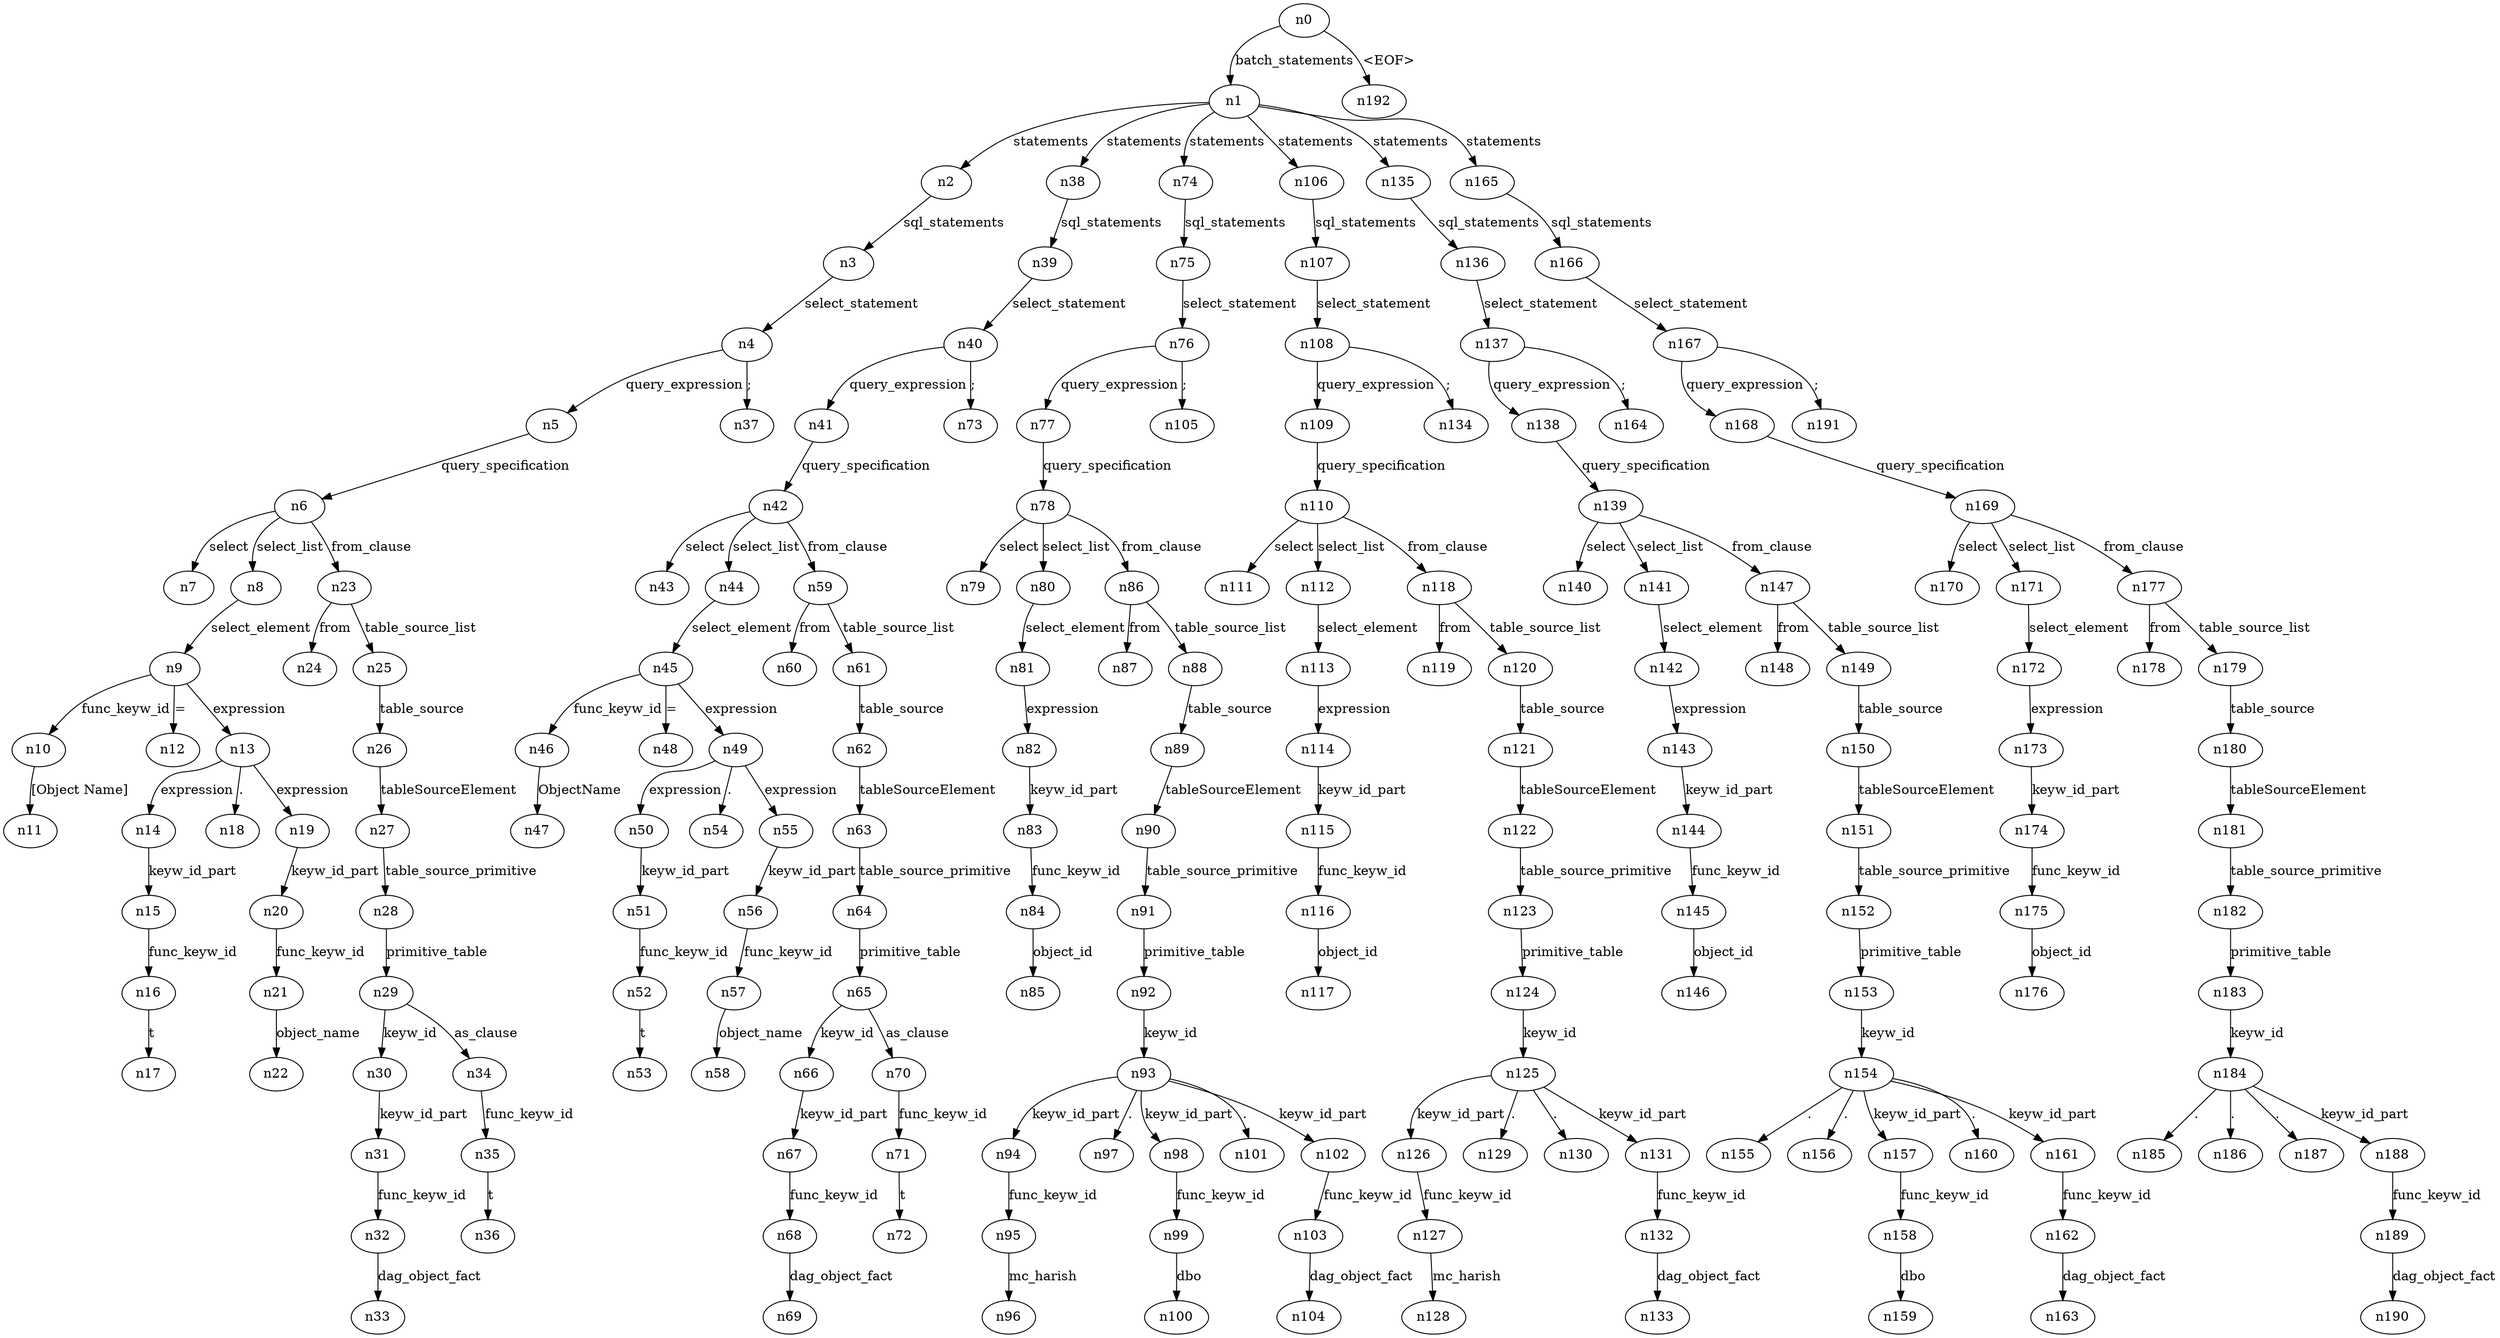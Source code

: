 digraph ParseTree {
  n0 -> n1 [label="batch_statements"];
  n1 -> n2 [label="statements"];
  n2 -> n3 [label="sql_statements"];
  n3 -> n4 [label="select_statement"];
  n4 -> n5 [label="query_expression"];
  n5 -> n6 [label="query_specification"];
  n6 -> n7 [label="select"];
  n6 -> n8 [label="select_list"];
  n8 -> n9 [label="select_element"];
  n9 -> n10 [label="func_keyw_id"];
  n10 -> n11 [label="[Object Name]"];
  n9 -> n12 [label="="];
  n9 -> n13 [label="expression"];
  n13 -> n14 [label="expression"];
  n14 -> n15 [label="keyw_id_part"];
  n15 -> n16 [label="func_keyw_id"];
  n16 -> n17 [label="t"];
  n13 -> n18 [label="."];
  n13 -> n19 [label="expression"];
  n19 -> n20 [label="keyw_id_part"];
  n20 -> n21 [label="func_keyw_id"];
  n21 -> n22 [label="object_name"];
  n6 -> n23 [label="from_clause"];
  n23 -> n24 [label="from"];
  n23 -> n25 [label="table_source_list"];
  n25 -> n26 [label="table_source"];
  n26 -> n27 [label="tableSourceElement"];
  n27 -> n28 [label="table_source_primitive"];
  n28 -> n29 [label="primitive_table"];
  n29 -> n30 [label="keyw_id"];
  n30 -> n31 [label="keyw_id_part"];
  n31 -> n32 [label="func_keyw_id"];
  n32 -> n33 [label="dag_object_fact"];
  n29 -> n34 [label="as_clause"];
  n34 -> n35 [label="func_keyw_id"];
  n35 -> n36 [label="t"];
  n4 -> n37 [label=";"];
  n1 -> n38 [label="statements"];
  n38 -> n39 [label="sql_statements"];
  n39 -> n40 [label="select_statement"];
  n40 -> n41 [label="query_expression"];
  n41 -> n42 [label="query_specification"];
  n42 -> n43 [label="select"];
  n42 -> n44 [label="select_list"];
  n44 -> n45 [label="select_element"];
  n45 -> n46 [label="func_keyw_id"];
  n46 -> n47 [label="ObjectName"];
  n45 -> n48 [label="="];
  n45 -> n49 [label="expression"];
  n49 -> n50 [label="expression"];
  n50 -> n51 [label="keyw_id_part"];
  n51 -> n52 [label="func_keyw_id"];
  n52 -> n53 [label="t"];
  n49 -> n54 [label="."];
  n49 -> n55 [label="expression"];
  n55 -> n56 [label="keyw_id_part"];
  n56 -> n57 [label="func_keyw_id"];
  n57 -> n58 [label="object_name"];
  n42 -> n59 [label="from_clause"];
  n59 -> n60 [label="from"];
  n59 -> n61 [label="table_source_list"];
  n61 -> n62 [label="table_source"];
  n62 -> n63 [label="tableSourceElement"];
  n63 -> n64 [label="table_source_primitive"];
  n64 -> n65 [label="primitive_table"];
  n65 -> n66 [label="keyw_id"];
  n66 -> n67 [label="keyw_id_part"];
  n67 -> n68 [label="func_keyw_id"];
  n68 -> n69 [label="dag_object_fact"];
  n65 -> n70 [label="as_clause"];
  n70 -> n71 [label="func_keyw_id"];
  n71 -> n72 [label="t"];
  n40 -> n73 [label=";"];
  n1 -> n74 [label="statements"];
  n74 -> n75 [label="sql_statements"];
  n75 -> n76 [label="select_statement"];
  n76 -> n77 [label="query_expression"];
  n77 -> n78 [label="query_specification"];
  n78 -> n79 [label="select"];
  n78 -> n80 [label="select_list"];
  n80 -> n81 [label="select_element"];
  n81 -> n82 [label="expression"];
  n82 -> n83 [label="keyw_id_part"];
  n83 -> n84 [label="func_keyw_id"];
  n84 -> n85 [label="object_id"];
  n78 -> n86 [label="from_clause"];
  n86 -> n87 [label="from"];
  n86 -> n88 [label="table_source_list"];
  n88 -> n89 [label="table_source"];
  n89 -> n90 [label="tableSourceElement"];
  n90 -> n91 [label="table_source_primitive"];
  n91 -> n92 [label="primitive_table"];
  n92 -> n93 [label="keyw_id"];
  n93 -> n94 [label="keyw_id_part"];
  n94 -> n95 [label="func_keyw_id"];
  n95 -> n96 [label="mc_harish"];
  n93 -> n97 [label="."];
  n93 -> n98 [label="keyw_id_part"];
  n98 -> n99 [label="func_keyw_id"];
  n99 -> n100 [label="dbo"];
  n93 -> n101 [label="."];
  n93 -> n102 [label="keyw_id_part"];
  n102 -> n103 [label="func_keyw_id"];
  n103 -> n104 [label="dag_object_fact"];
  n76 -> n105 [label=";"];
  n1 -> n106 [label="statements"];
  n106 -> n107 [label="sql_statements"];
  n107 -> n108 [label="select_statement"];
  n108 -> n109 [label="query_expression"];
  n109 -> n110 [label="query_specification"];
  n110 -> n111 [label="select"];
  n110 -> n112 [label="select_list"];
  n112 -> n113 [label="select_element"];
  n113 -> n114 [label="expression"];
  n114 -> n115 [label="keyw_id_part"];
  n115 -> n116 [label="func_keyw_id"];
  n116 -> n117 [label="object_id"];
  n110 -> n118 [label="from_clause"];
  n118 -> n119 [label="from"];
  n118 -> n120 [label="table_source_list"];
  n120 -> n121 [label="table_source"];
  n121 -> n122 [label="tableSourceElement"];
  n122 -> n123 [label="table_source_primitive"];
  n123 -> n124 [label="primitive_table"];
  n124 -> n125 [label="keyw_id"];
  n125 -> n126 [label="keyw_id_part"];
  n126 -> n127 [label="func_keyw_id"];
  n127 -> n128 [label="mc_harish"];
  n125 -> n129 [label="."];
  n125 -> n130 [label="."];
  n125 -> n131 [label="keyw_id_part"];
  n131 -> n132 [label="func_keyw_id"];
  n132 -> n133 [label="dag_object_fact"];
  n108 -> n134 [label=";"];
  n1 -> n135 [label="statements"];
  n135 -> n136 [label="sql_statements"];
  n136 -> n137 [label="select_statement"];
  n137 -> n138 [label="query_expression"];
  n138 -> n139 [label="query_specification"];
  n139 -> n140 [label="select"];
  n139 -> n141 [label="select_list"];
  n141 -> n142 [label="select_element"];
  n142 -> n143 [label="expression"];
  n143 -> n144 [label="keyw_id_part"];
  n144 -> n145 [label="func_keyw_id"];
  n145 -> n146 [label="object_id"];
  n139 -> n147 [label="from_clause"];
  n147 -> n148 [label="from"];
  n147 -> n149 [label="table_source_list"];
  n149 -> n150 [label="table_source"];
  n150 -> n151 [label="tableSourceElement"];
  n151 -> n152 [label="table_source_primitive"];
  n152 -> n153 [label="primitive_table"];
  n153 -> n154 [label="keyw_id"];
  n154 -> n155 [label="."];
  n154 -> n156 [label="."];
  n154 -> n157 [label="keyw_id_part"];
  n157 -> n158 [label="func_keyw_id"];
  n158 -> n159 [label="dbo"];
  n154 -> n160 [label="."];
  n154 -> n161 [label="keyw_id_part"];
  n161 -> n162 [label="func_keyw_id"];
  n162 -> n163 [label="dag_object_fact"];
  n137 -> n164 [label=";"];
  n1 -> n165 [label="statements"];
  n165 -> n166 [label="sql_statements"];
  n166 -> n167 [label="select_statement"];
  n167 -> n168 [label="query_expression"];
  n168 -> n169 [label="query_specification"];
  n169 -> n170 [label="select"];
  n169 -> n171 [label="select_list"];
  n171 -> n172 [label="select_element"];
  n172 -> n173 [label="expression"];
  n173 -> n174 [label="keyw_id_part"];
  n174 -> n175 [label="func_keyw_id"];
  n175 -> n176 [label="object_id"];
  n169 -> n177 [label="from_clause"];
  n177 -> n178 [label="from"];
  n177 -> n179 [label="table_source_list"];
  n179 -> n180 [label="table_source"];
  n180 -> n181 [label="tableSourceElement"];
  n181 -> n182 [label="table_source_primitive"];
  n182 -> n183 [label="primitive_table"];
  n183 -> n184 [label="keyw_id"];
  n184 -> n185 [label="."];
  n184 -> n186 [label="."];
  n184 -> n187 [label="."];
  n184 -> n188 [label="keyw_id_part"];
  n188 -> n189 [label="func_keyw_id"];
  n189 -> n190 [label="dag_object_fact"];
  n167 -> n191 [label=";"];
  n0 -> n192 [label="<EOF>"];
}